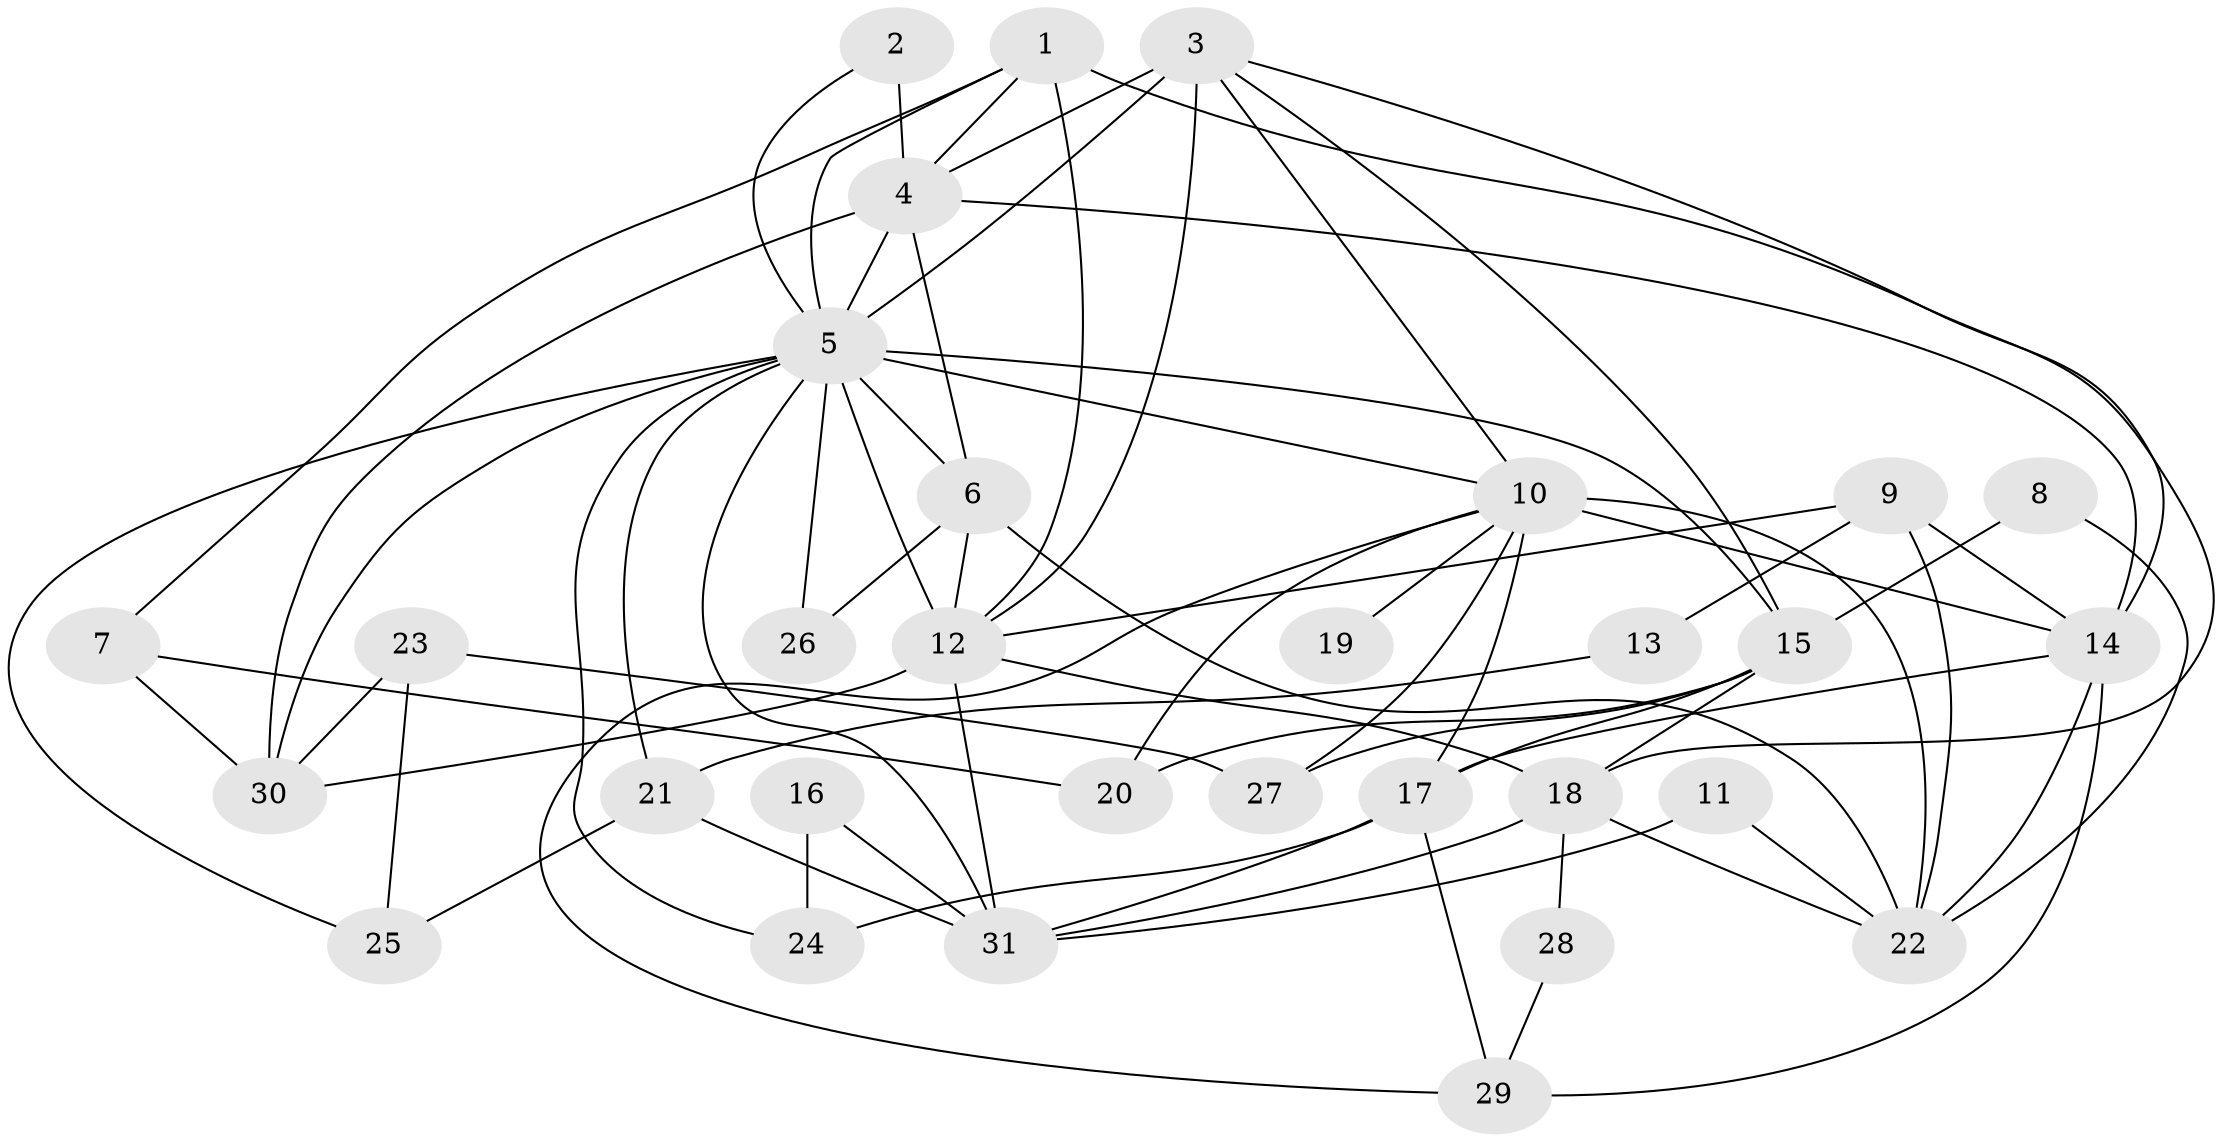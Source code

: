 // original degree distribution, {5: 0.08196721311475409, 3: 0.29508196721311475, 4: 0.3114754098360656, 7: 0.08196721311475409, 2: 0.13114754098360656, 6: 0.08196721311475409, 8: 0.01639344262295082}
// Generated by graph-tools (version 1.1) at 2025/36/03/09/25 02:36:12]
// undirected, 31 vertices, 72 edges
graph export_dot {
graph [start="1"]
  node [color=gray90,style=filled];
  1;
  2;
  3;
  4;
  5;
  6;
  7;
  8;
  9;
  10;
  11;
  12;
  13;
  14;
  15;
  16;
  17;
  18;
  19;
  20;
  21;
  22;
  23;
  24;
  25;
  26;
  27;
  28;
  29;
  30;
  31;
  1 -- 4 [weight=1.0];
  1 -- 5 [weight=2.0];
  1 -- 7 [weight=1.0];
  1 -- 12 [weight=2.0];
  1 -- 18 [weight=2.0];
  2 -- 4 [weight=2.0];
  2 -- 5 [weight=1.0];
  3 -- 4 [weight=1.0];
  3 -- 5 [weight=2.0];
  3 -- 10 [weight=1.0];
  3 -- 12 [weight=1.0];
  3 -- 14 [weight=1.0];
  3 -- 15 [weight=1.0];
  4 -- 5 [weight=2.0];
  4 -- 6 [weight=1.0];
  4 -- 14 [weight=2.0];
  4 -- 30 [weight=1.0];
  5 -- 6 [weight=1.0];
  5 -- 10 [weight=2.0];
  5 -- 12 [weight=1.0];
  5 -- 15 [weight=1.0];
  5 -- 21 [weight=1.0];
  5 -- 24 [weight=1.0];
  5 -- 25 [weight=1.0];
  5 -- 26 [weight=1.0];
  5 -- 30 [weight=1.0];
  5 -- 31 [weight=1.0];
  6 -- 12 [weight=1.0];
  6 -- 22 [weight=2.0];
  6 -- 26 [weight=1.0];
  7 -- 20 [weight=1.0];
  7 -- 30 [weight=1.0];
  8 -- 15 [weight=1.0];
  8 -- 22 [weight=1.0];
  9 -- 12 [weight=1.0];
  9 -- 13 [weight=1.0];
  9 -- 14 [weight=1.0];
  9 -- 22 [weight=1.0];
  10 -- 14 [weight=1.0];
  10 -- 17 [weight=1.0];
  10 -- 19 [weight=2.0];
  10 -- 20 [weight=1.0];
  10 -- 22 [weight=7.0];
  10 -- 27 [weight=1.0];
  10 -- 29 [weight=1.0];
  11 -- 22 [weight=1.0];
  11 -- 31 [weight=1.0];
  12 -- 18 [weight=1.0];
  12 -- 30 [weight=1.0];
  12 -- 31 [weight=1.0];
  13 -- 21 [weight=1.0];
  14 -- 17 [weight=1.0];
  14 -- 22 [weight=1.0];
  14 -- 29 [weight=1.0];
  15 -- 17 [weight=1.0];
  15 -- 18 [weight=1.0];
  15 -- 20 [weight=1.0];
  15 -- 27 [weight=1.0];
  16 -- 24 [weight=1.0];
  16 -- 31 [weight=1.0];
  17 -- 24 [weight=1.0];
  17 -- 29 [weight=1.0];
  17 -- 31 [weight=1.0];
  18 -- 22 [weight=1.0];
  18 -- 28 [weight=1.0];
  18 -- 31 [weight=1.0];
  21 -- 25 [weight=1.0];
  21 -- 31 [weight=1.0];
  23 -- 25 [weight=1.0];
  23 -- 27 [weight=1.0];
  23 -- 30 [weight=1.0];
  28 -- 29 [weight=1.0];
}
